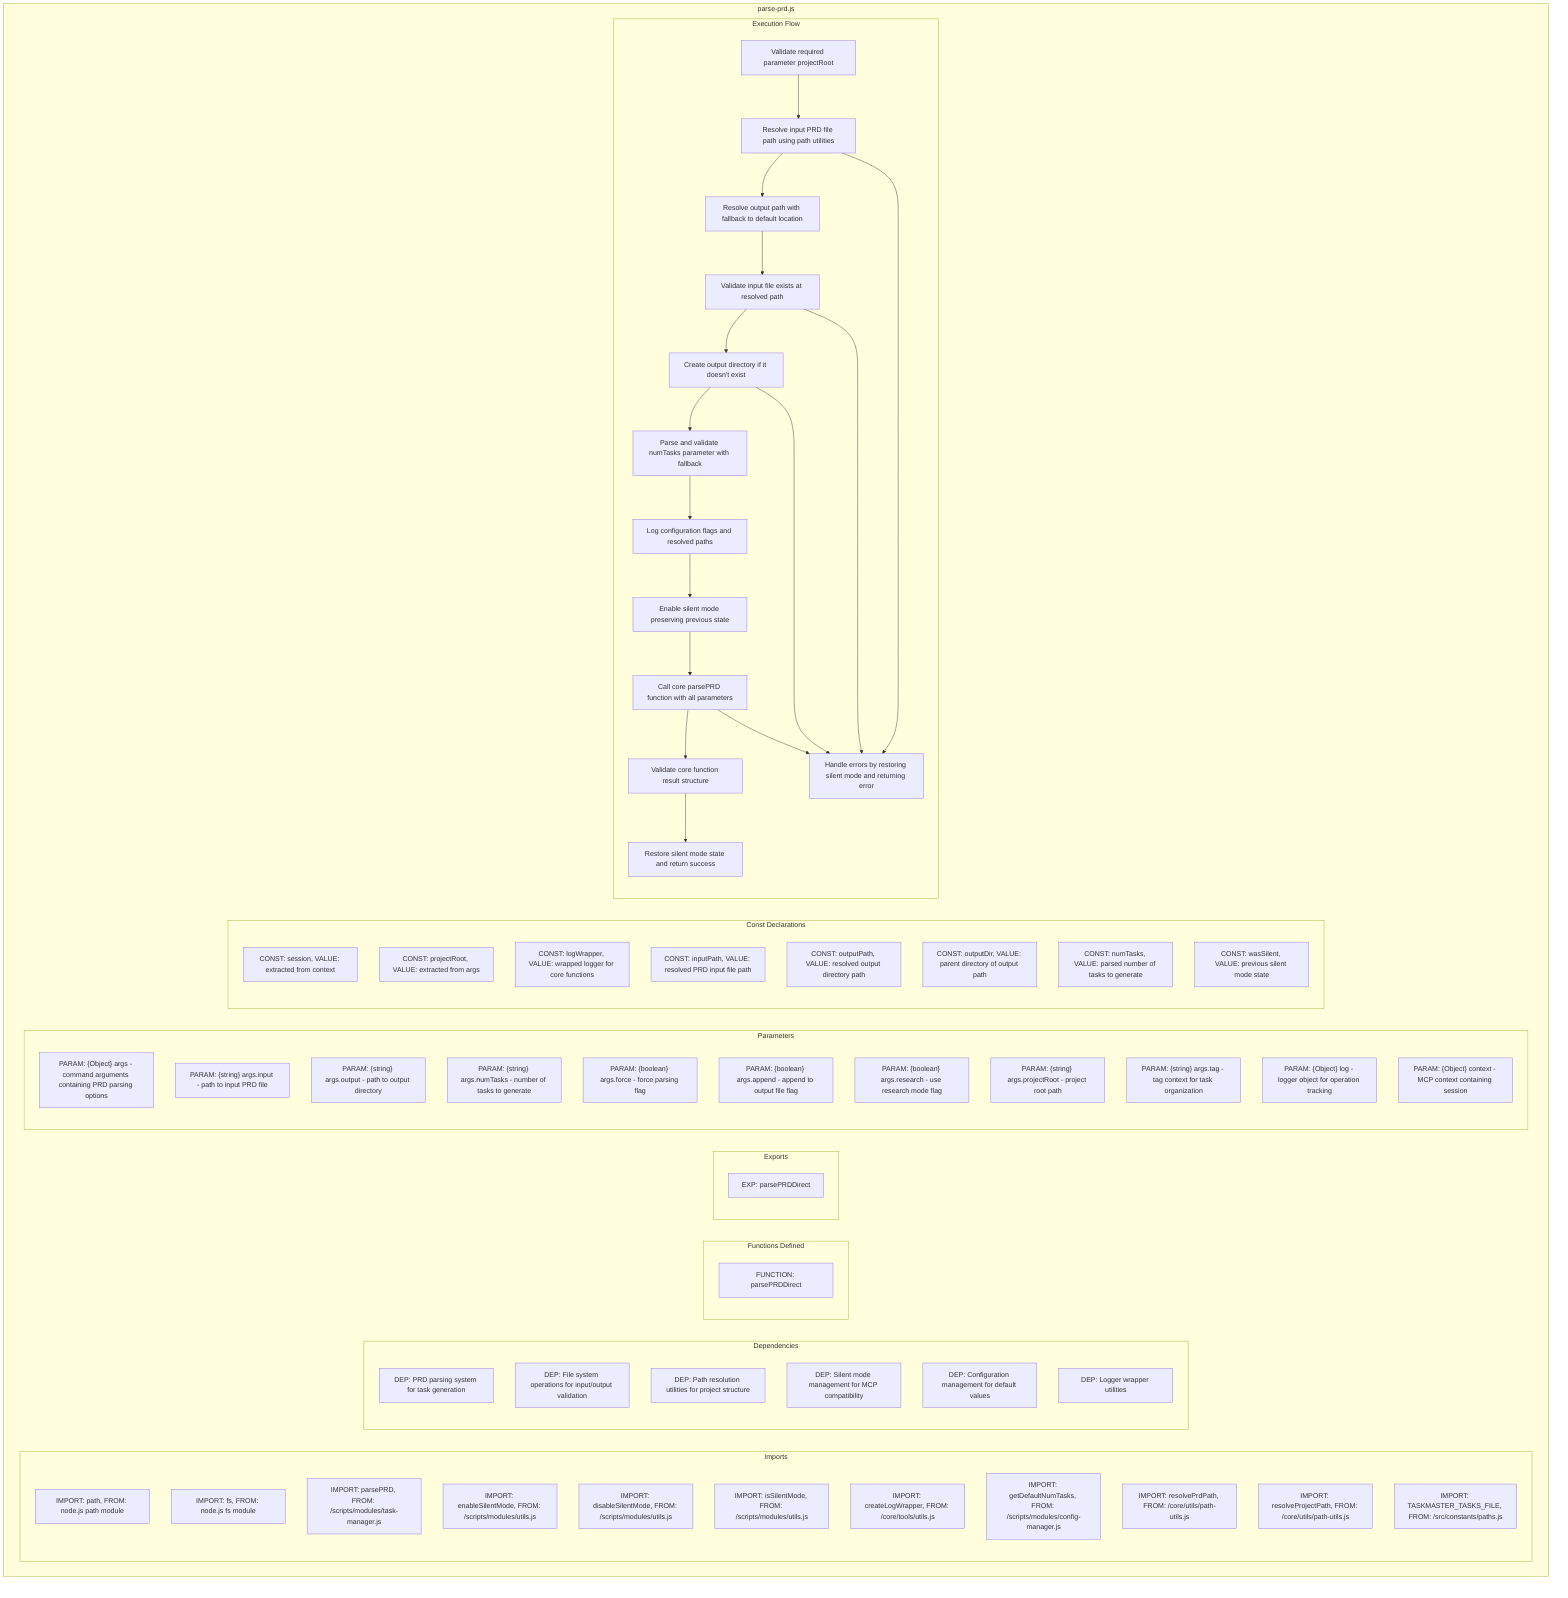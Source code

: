 flowchart TB
    subgraph Imports["Imports"]
        I1["IMPORT: path, FROM: node.js path module"]
        I2["IMPORT: fs, FROM: node.js fs module"]
        I3["IMPORT: parsePRD, FROM: /scripts/modules/task-manager.js"]
        I4["IMPORT: enableSilentMode, FROM: /scripts/modules/utils.js"]
        I5["IMPORT: disableSilentMode, FROM: /scripts/modules/utils.js"]
        I6["IMPORT: isSilentMode, FROM: /scripts/modules/utils.js"]
        I7["IMPORT: createLogWrapper, FROM: /core/tools/utils.js"]
        I8["IMPORT: getDefaultNumTasks, FROM: /scripts/modules/config-manager.js"]
        I9["IMPORT: resolvePrdPath, FROM: /core/utils/path-utils.js"]
        I10["IMPORT: resolveProjectPath, FROM: /core/utils/path-utils.js"]
        I11["IMPORT: TASKMASTER_TASKS_FILE, FROM: /src/constants/paths.js"]
    end
    
    subgraph Dependencies["Dependencies"]
        D1["DEP: PRD parsing system for task generation"]
        D2["DEP: File system operations for input/output validation"]
        D3["DEP: Path resolution utilities for project structure"]
        D4["DEP: Silent mode management for MCP compatibility"]
        D5["DEP: Configuration management for default values"]
        D6["DEP: Logger wrapper utilities"]
    end
    
    subgraph FunctionsDefined["Functions Defined"]
        FU1["FUNCTION: parsePRDDirect"]
    end
    
    subgraph Exports["Exports"]
        E1["EXP: parsePRDDirect"]
    end
    
    subgraph Parameters["Parameters"]
        P1["PARAM: {Object} args - command arguments containing PRD parsing options"]
        P2["PARAM: {string} args.input - path to input PRD file"]
        P3["PARAM: {string} args.output - path to output directory"]
        P4["PARAM: {string} args.numTasks - number of tasks to generate"]
        P5["PARAM: {boolean} args.force - force parsing flag"]
        P6["PARAM: {boolean} args.append - append to output file flag"]
        P7["PARAM: {boolean} args.research - use research mode flag"]
        P8["PARAM: {string} args.projectRoot - project root path"]
        P9["PARAM: {string} args.tag - tag context for task organization"]
        P10["PARAM: {Object} log - logger object for operation tracking"]
        P11["PARAM: {Object} context - MCP context containing session"]
    end
    
    subgraph Constants["Const Declarations"]
        C1["CONST: session, VALUE: extracted from context"]
        C2["CONST: projectRoot, VALUE: extracted from args"]
        C3["CONST: logWrapper, VALUE: wrapped logger for core functions"]
        C4["CONST: inputPath, VALUE: resolved PRD input file path"]
        C5["CONST: outputPath, VALUE: resolved output directory path"]
        C6["CONST: outputDir, VALUE: parent directory of output path"]
        C7["CONST: numTasks, VALUE: parsed number of tasks to generate"]
        C8["CONST: wasSilent, VALUE: previous silent mode state"]
    end
    
    subgraph ExecutionFlow["Execution Flow"]
        FL1["Validate required parameter projectRoot"]
        FL2["Resolve input PRD file path using path utilities"]
        FL3["Resolve output path with fallback to default location"]
        FL4["Validate input file exists at resolved path"]
        FL5["Create output directory if it doesn't exist"]
        FL6["Parse and validate numTasks parameter with fallback"]
        FL7["Log configuration flags and resolved paths"]
        FL8["Enable silent mode preserving previous state"]
        FL9["Call core parsePRD function with all parameters"]
        FL10["Validate core function result structure"]
        FL11["Restore silent mode state and return success"]
        FL12["Handle errors by restoring silent mode and returning error"]
    end
    
    subgraph FileName["parse-prd.js"]
        Imports
        Dependencies
        FunctionsDefined
        Exports
        Parameters
        Constants
        ExecutionFlow
    end
    
    FL1 --> FL2
    FL2 --> FL3
    FL3 --> FL4
    FL4 --> FL5
    FL5 --> FL6
    FL6 --> FL7
    FL7 --> FL8
    FL8 --> FL9
    FL9 --> FL10
    FL10 --> FL11
    FL2 --> FL12
    FL4 --> FL12
    FL5 --> FL12
    FL9 --> FL12